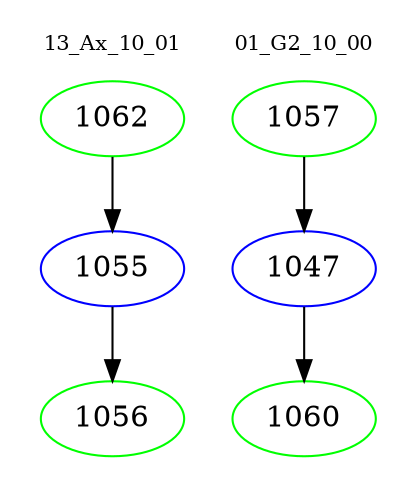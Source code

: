 digraph{
subgraph cluster_0 {
color = white
label = "13_Ax_10_01";
fontsize=10;
T0_1062 [label="1062", color="green"]
T0_1062 -> T0_1055 [color="black"]
T0_1055 [label="1055", color="blue"]
T0_1055 -> T0_1056 [color="black"]
T0_1056 [label="1056", color="green"]
}
subgraph cluster_1 {
color = white
label = "01_G2_10_00";
fontsize=10;
T1_1057 [label="1057", color="green"]
T1_1057 -> T1_1047 [color="black"]
T1_1047 [label="1047", color="blue"]
T1_1047 -> T1_1060 [color="black"]
T1_1060 [label="1060", color="green"]
}
}
